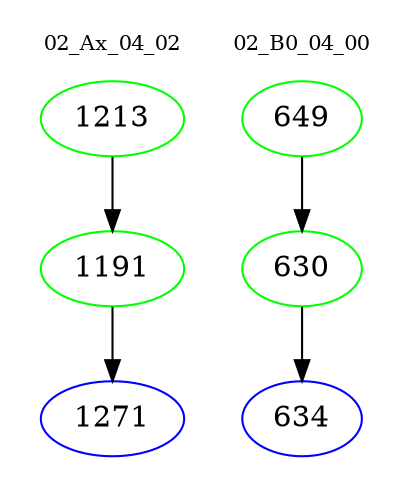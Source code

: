 digraph{
subgraph cluster_0 {
color = white
label = "02_Ax_04_02";
fontsize=10;
T0_1213 [label="1213", color="green"]
T0_1213 -> T0_1191 [color="black"]
T0_1191 [label="1191", color="green"]
T0_1191 -> T0_1271 [color="black"]
T0_1271 [label="1271", color="blue"]
}
subgraph cluster_1 {
color = white
label = "02_B0_04_00";
fontsize=10;
T1_649 [label="649", color="green"]
T1_649 -> T1_630 [color="black"]
T1_630 [label="630", color="green"]
T1_630 -> T1_634 [color="black"]
T1_634 [label="634", color="blue"]
}
}

